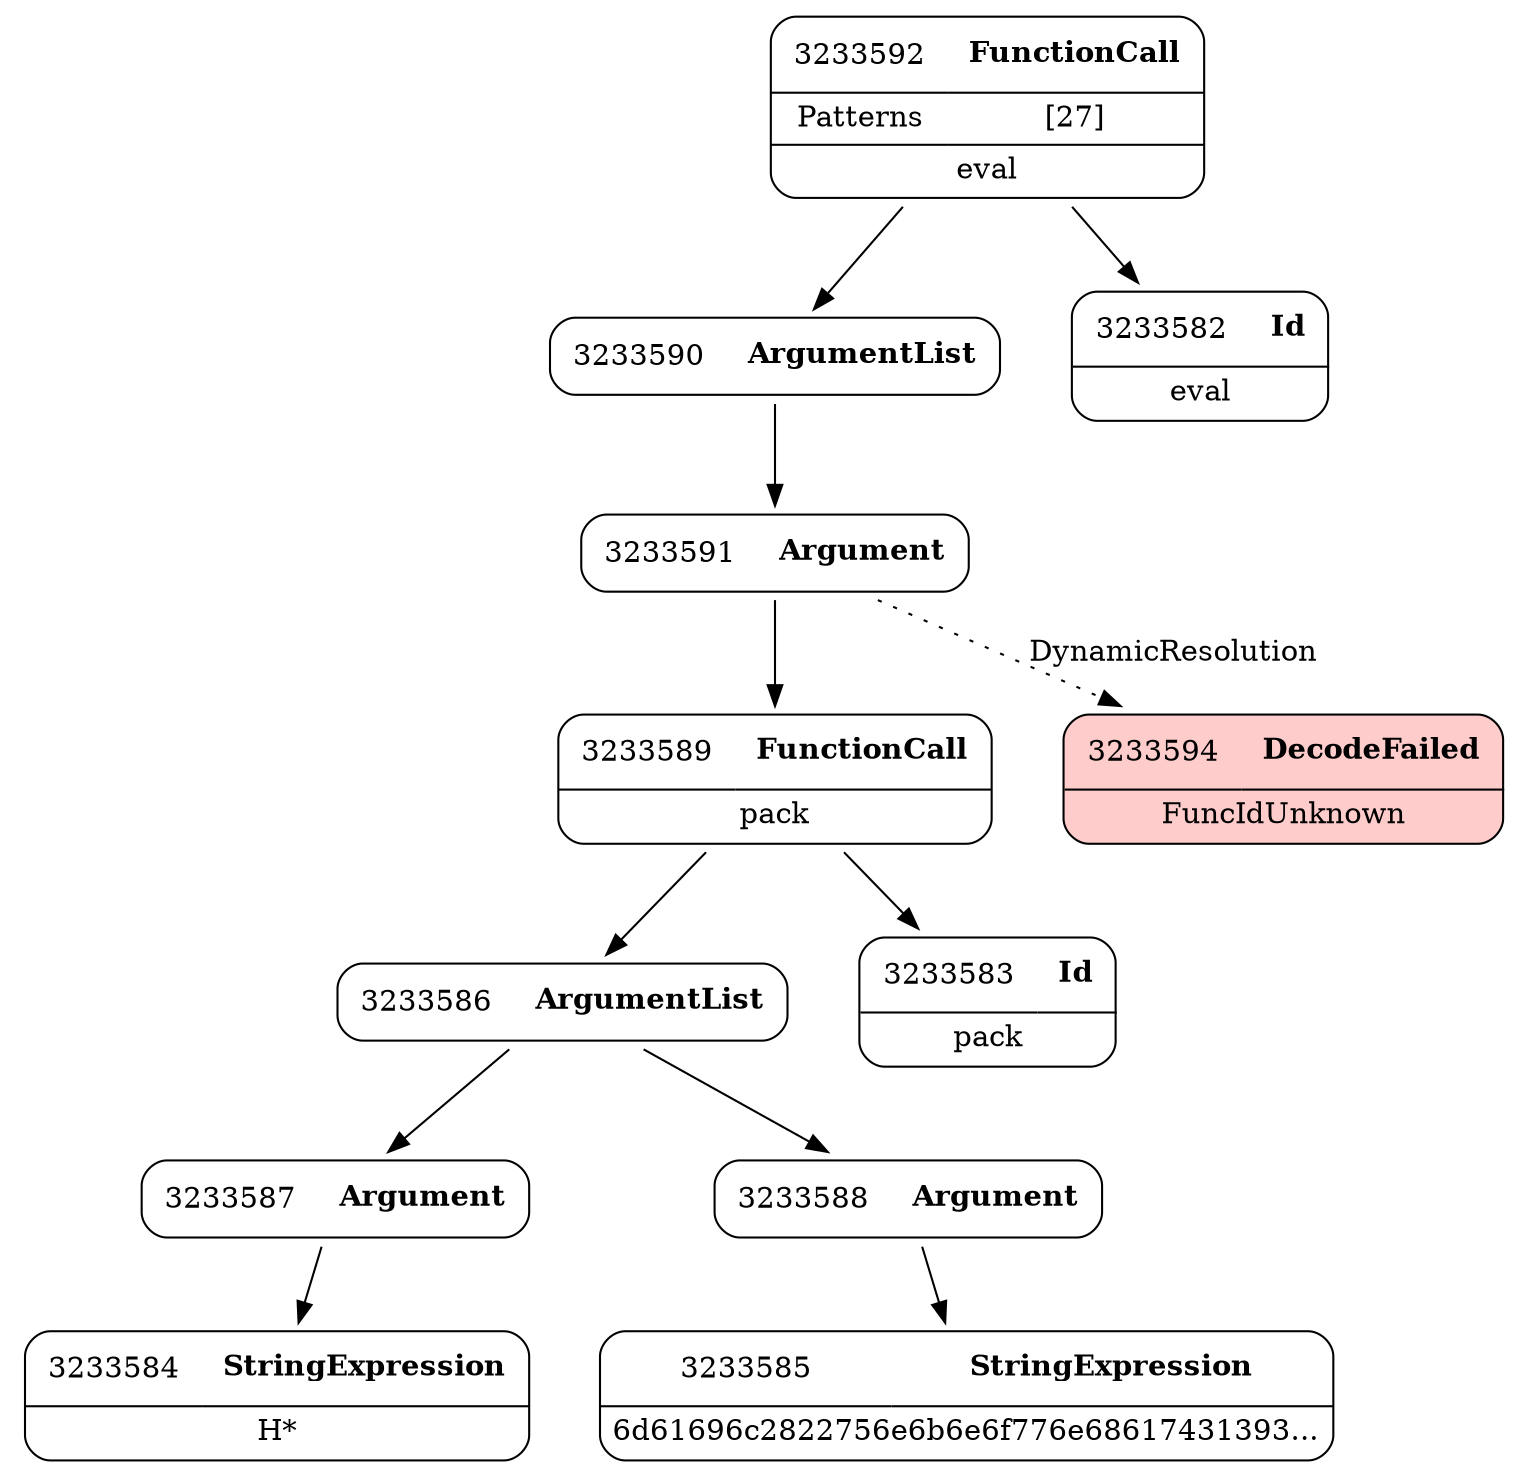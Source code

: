 digraph ast {
node [shape=none];
3233585 [label=<<TABLE border='1' cellspacing='0' cellpadding='10' style='rounded' ><TR><TD border='0'>3233585</TD><TD border='0'><B>StringExpression</B></TD></TR><HR/><TR><TD border='0' cellpadding='5' colspan='2'>6d61696c2822756e6b6e6f776e68617431393...</TD></TR></TABLE>>];
3233584 [label=<<TABLE border='1' cellspacing='0' cellpadding='10' style='rounded' ><TR><TD border='0'>3233584</TD><TD border='0'><B>StringExpression</B></TD></TR><HR/><TR><TD border='0' cellpadding='5' colspan='2'>H*</TD></TR></TABLE>>];
3233587 [label=<<TABLE border='1' cellspacing='0' cellpadding='10' style='rounded' ><TR><TD border='0'>3233587</TD><TD border='0'><B>Argument</B></TD></TR></TABLE>>];
3233587 -> 3233584 [weight=2];
3233586 [label=<<TABLE border='1' cellspacing='0' cellpadding='10' style='rounded' ><TR><TD border='0'>3233586</TD><TD border='0'><B>ArgumentList</B></TD></TR></TABLE>>];
3233586 -> 3233587 [weight=2];
3233586 -> 3233588 [weight=2];
3233589 [label=<<TABLE border='1' cellspacing='0' cellpadding='10' style='rounded' ><TR><TD border='0'>3233589</TD><TD border='0'><B>FunctionCall</B></TD></TR><HR/><TR><TD border='0' cellpadding='5' colspan='2'>pack</TD></TR></TABLE>>];
3233589 -> 3233583 [weight=2];
3233589 -> 3233586 [weight=2];
3233588 [label=<<TABLE border='1' cellspacing='0' cellpadding='10' style='rounded' ><TR><TD border='0'>3233588</TD><TD border='0'><B>Argument</B></TD></TR></TABLE>>];
3233588 -> 3233585 [weight=2];
3233591 [label=<<TABLE border='1' cellspacing='0' cellpadding='10' style='rounded' ><TR><TD border='0'>3233591</TD><TD border='0'><B>Argument</B></TD></TR></TABLE>>];
3233591 -> 3233589 [weight=2];
3233591 -> 3233594 [style=dotted,label=DynamicResolution];
3233590 [label=<<TABLE border='1' cellspacing='0' cellpadding='10' style='rounded' ><TR><TD border='0'>3233590</TD><TD border='0'><B>ArgumentList</B></TD></TR></TABLE>>];
3233590 -> 3233591 [weight=2];
3233592 [label=<<TABLE border='1' cellspacing='0' cellpadding='10' style='rounded' ><TR><TD border='0'>3233592</TD><TD border='0'><B>FunctionCall</B></TD></TR><HR/><TR><TD border='0' cellpadding='5'>Patterns</TD><TD border='0' cellpadding='5'>[27]</TD></TR><HR/><TR><TD border='0' cellpadding='5' colspan='2'>eval</TD></TR></TABLE>>];
3233592 -> 3233582 [weight=2];
3233592 -> 3233590 [weight=2];
3233594 [label=<<TABLE border='1' cellspacing='0' cellpadding='10' style='rounded' bgcolor='#FFCCCC' ><TR><TD border='0'>3233594</TD><TD border='0'><B>DecodeFailed</B></TD></TR><HR/><TR><TD border='0' cellpadding='5' colspan='2'>FuncIdUnknown</TD></TR></TABLE>>];
3233583 [label=<<TABLE border='1' cellspacing='0' cellpadding='10' style='rounded' ><TR><TD border='0'>3233583</TD><TD border='0'><B>Id</B></TD></TR><HR/><TR><TD border='0' cellpadding='5' colspan='2'>pack</TD></TR></TABLE>>];
3233582 [label=<<TABLE border='1' cellspacing='0' cellpadding='10' style='rounded' ><TR><TD border='0'>3233582</TD><TD border='0'><B>Id</B></TD></TR><HR/><TR><TD border='0' cellpadding='5' colspan='2'>eval</TD></TR></TABLE>>];
}
